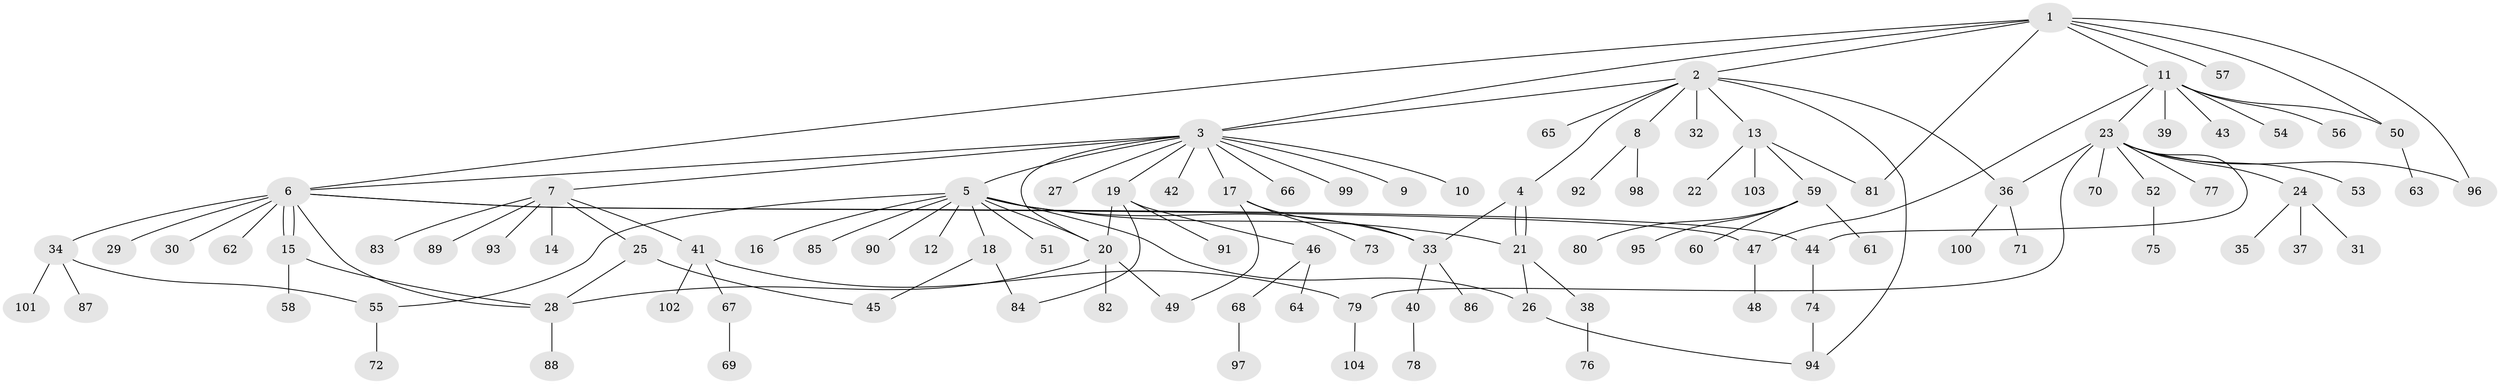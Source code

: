 // Generated by graph-tools (version 1.1) at 2025/35/03/09/25 02:35:30]
// undirected, 104 vertices, 129 edges
graph export_dot {
graph [start="1"]
  node [color=gray90,style=filled];
  1;
  2;
  3;
  4;
  5;
  6;
  7;
  8;
  9;
  10;
  11;
  12;
  13;
  14;
  15;
  16;
  17;
  18;
  19;
  20;
  21;
  22;
  23;
  24;
  25;
  26;
  27;
  28;
  29;
  30;
  31;
  32;
  33;
  34;
  35;
  36;
  37;
  38;
  39;
  40;
  41;
  42;
  43;
  44;
  45;
  46;
  47;
  48;
  49;
  50;
  51;
  52;
  53;
  54;
  55;
  56;
  57;
  58;
  59;
  60;
  61;
  62;
  63;
  64;
  65;
  66;
  67;
  68;
  69;
  70;
  71;
  72;
  73;
  74;
  75;
  76;
  77;
  78;
  79;
  80;
  81;
  82;
  83;
  84;
  85;
  86;
  87;
  88;
  89;
  90;
  91;
  92;
  93;
  94;
  95;
  96;
  97;
  98;
  99;
  100;
  101;
  102;
  103;
  104;
  1 -- 2;
  1 -- 3;
  1 -- 6;
  1 -- 11;
  1 -- 50;
  1 -- 57;
  1 -- 81;
  1 -- 96;
  2 -- 3;
  2 -- 4;
  2 -- 8;
  2 -- 13;
  2 -- 32;
  2 -- 36;
  2 -- 65;
  2 -- 94;
  3 -- 5;
  3 -- 6;
  3 -- 7;
  3 -- 9;
  3 -- 10;
  3 -- 17;
  3 -- 19;
  3 -- 20;
  3 -- 27;
  3 -- 42;
  3 -- 66;
  3 -- 99;
  4 -- 21;
  4 -- 21;
  4 -- 33;
  5 -- 12;
  5 -- 16;
  5 -- 18;
  5 -- 20;
  5 -- 21;
  5 -- 26;
  5 -- 33;
  5 -- 51;
  5 -- 55;
  5 -- 85;
  5 -- 90;
  6 -- 15;
  6 -- 15;
  6 -- 28;
  6 -- 29;
  6 -- 30;
  6 -- 34;
  6 -- 44;
  6 -- 47;
  6 -- 62;
  7 -- 14;
  7 -- 25;
  7 -- 41;
  7 -- 83;
  7 -- 89;
  7 -- 93;
  8 -- 92;
  8 -- 98;
  11 -- 23;
  11 -- 39;
  11 -- 43;
  11 -- 47;
  11 -- 50;
  11 -- 54;
  11 -- 56;
  13 -- 22;
  13 -- 59;
  13 -- 81;
  13 -- 103;
  15 -- 28;
  15 -- 58;
  17 -- 33;
  17 -- 49;
  17 -- 73;
  18 -- 45;
  18 -- 84;
  19 -- 20;
  19 -- 46;
  19 -- 84;
  19 -- 91;
  20 -- 28;
  20 -- 49;
  20 -- 82;
  21 -- 26;
  21 -- 38;
  23 -- 24;
  23 -- 36;
  23 -- 44;
  23 -- 52;
  23 -- 53;
  23 -- 70;
  23 -- 77;
  23 -- 79;
  23 -- 96;
  24 -- 31;
  24 -- 35;
  24 -- 37;
  25 -- 28;
  25 -- 45;
  26 -- 94;
  28 -- 88;
  33 -- 40;
  33 -- 86;
  34 -- 55;
  34 -- 87;
  34 -- 101;
  36 -- 71;
  36 -- 100;
  38 -- 76;
  40 -- 78;
  41 -- 67;
  41 -- 79;
  41 -- 102;
  44 -- 74;
  46 -- 64;
  46 -- 68;
  47 -- 48;
  50 -- 63;
  52 -- 75;
  55 -- 72;
  59 -- 60;
  59 -- 61;
  59 -- 80;
  59 -- 95;
  67 -- 69;
  68 -- 97;
  74 -- 94;
  79 -- 104;
}
